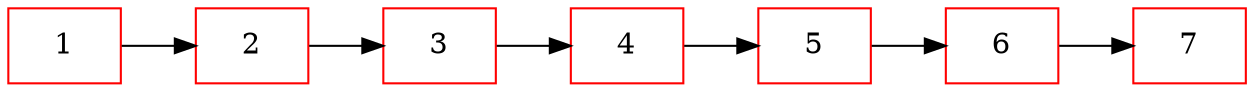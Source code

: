digraph G { 
node[shape=box, color=red];
nodo366712642[label="1"]
nodo1829164700[label="2"]
nodo1956725890[label="3"]
nodo356573597[label="4"]
nodo1735600054[label="5"]
nodo21685669[label="6"]
nodo2133927002[label="7"]
nodo366712642 -> nodo1829164700;
nodo1829164700 -> nodo1956725890;
nodo1956725890 -> nodo356573597;
nodo356573597 -> nodo1735600054;
nodo1735600054 -> nodo21685669;
nodo21685669 -> nodo2133927002;
rankdir=LR;
} 
